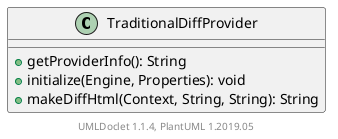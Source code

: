 @startuml

    class TraditionalDiffProvider [[TraditionalDiffProvider.html]] {
        +getProviderInfo(): String
        +initialize(Engine, Properties): void
        +makeDiffHtml(Context, String, String): String
    }


    center footer UMLDoclet 1.1.4, PlantUML 1.2019.05
@enduml
